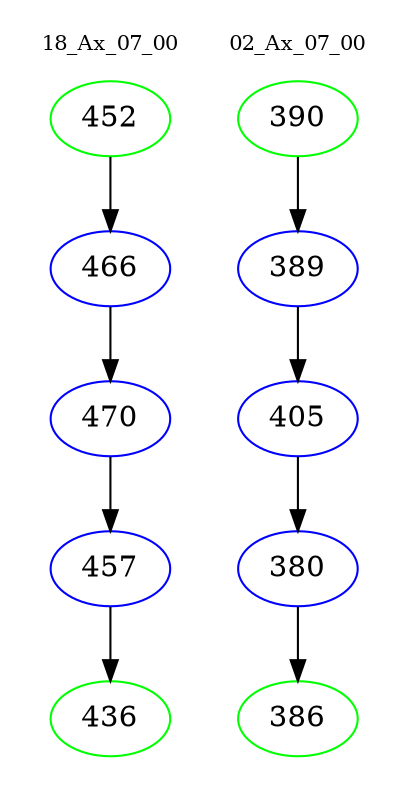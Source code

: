 digraph{
subgraph cluster_0 {
color = white
label = "18_Ax_07_00";
fontsize=10;
T0_452 [label="452", color="green"]
T0_452 -> T0_466 [color="black"]
T0_466 [label="466", color="blue"]
T0_466 -> T0_470 [color="black"]
T0_470 [label="470", color="blue"]
T0_470 -> T0_457 [color="black"]
T0_457 [label="457", color="blue"]
T0_457 -> T0_436 [color="black"]
T0_436 [label="436", color="green"]
}
subgraph cluster_1 {
color = white
label = "02_Ax_07_00";
fontsize=10;
T1_390 [label="390", color="green"]
T1_390 -> T1_389 [color="black"]
T1_389 [label="389", color="blue"]
T1_389 -> T1_405 [color="black"]
T1_405 [label="405", color="blue"]
T1_405 -> T1_380 [color="black"]
T1_380 [label="380", color="blue"]
T1_380 -> T1_386 [color="black"]
T1_386 [label="386", color="green"]
}
}
